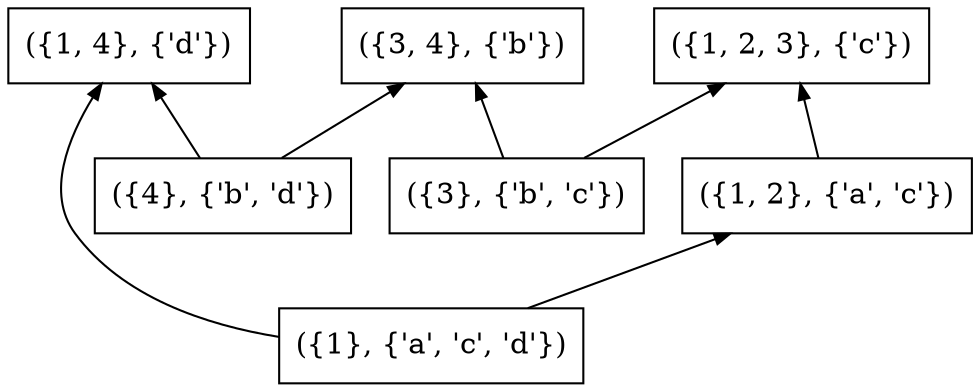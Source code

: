 digraph lattice
{
   // top to bottom
rankdir=TB;
concentrate=true;
edge [dir=back, arrowsize=0.75, color=black];
// top and bottom concepts
// inner concepts
node [shape=box, peripheries=1, color=black, style=solid];
// all concepts
7 [label="({1, 4}, {'d'})"];
6 [label="({1, 2, 3}, {'c'})"];
5 [label="({3, 4}, {'b'})"];
4 [label="({4}, {'b', 'd'})"];
3 [label="({3}, {'b', 'c'})"];
2 [label="({1, 2}, {'a', 'c'})"];
1 [label="({1}, {'a', 'c', 'd'})"];
// links between the concepts
2 -> 1;
7 -> 1;
6 -> 2;
5 -> 3;
6 -> 3;
5 -> 4;
7 -> 4;
}
